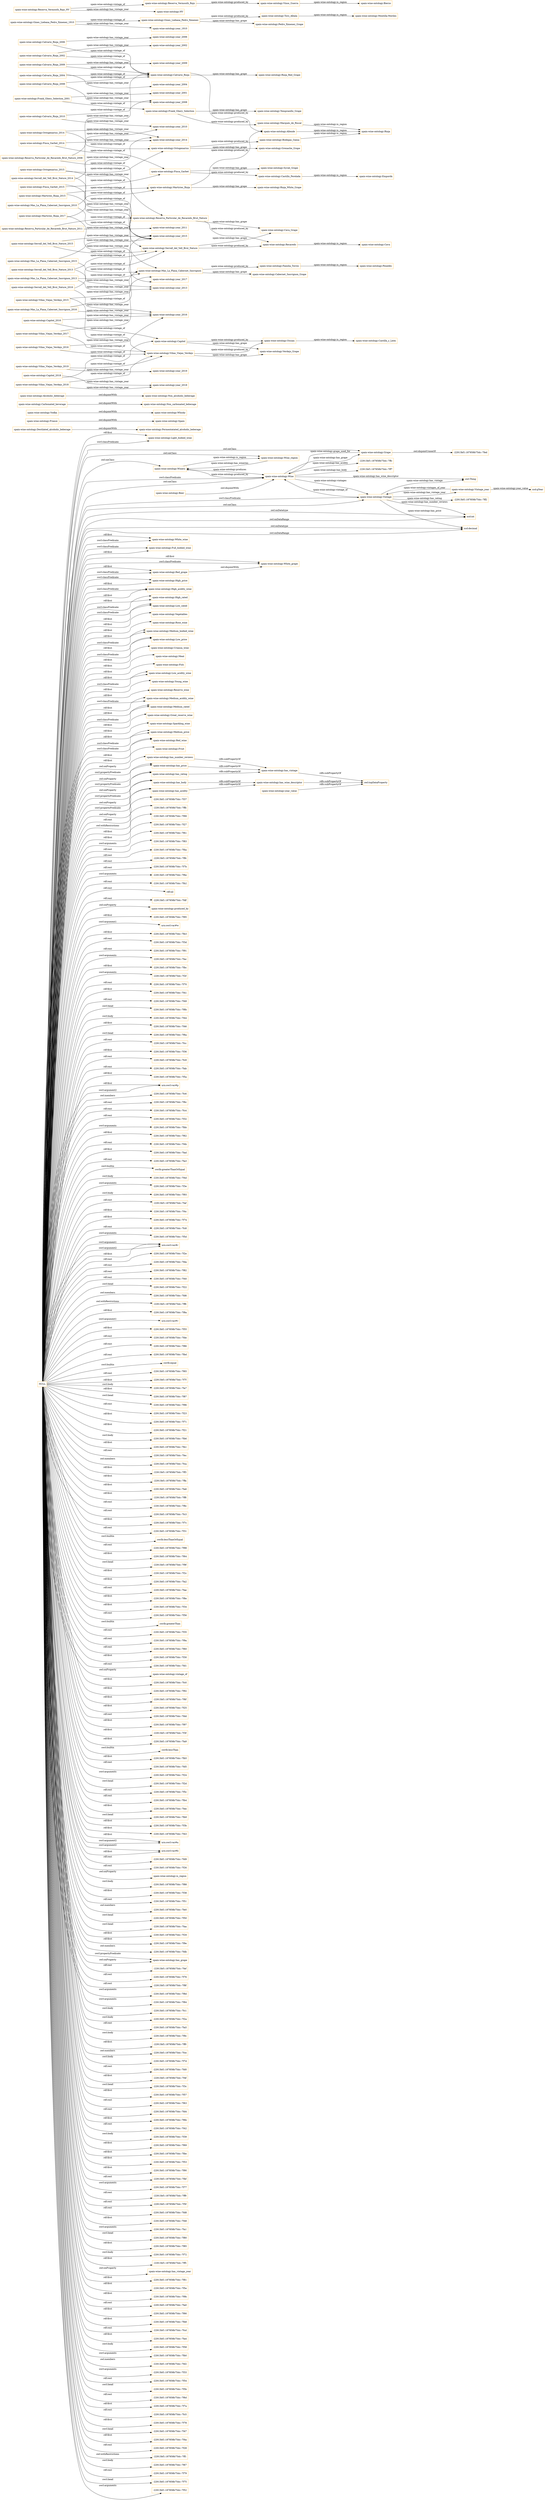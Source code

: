 digraph ar2dtool_diagram { 
rankdir=LR;
size="1501"
node [shape = rectangle, color="orange"]; "spain-wine-ontology:Light_bodied_wine" "spain-wine-ontology:Winery" "spain-wine-ontology:White_wine" "spain-wine-ontology:Full_bodied_wine" "spain-wine-ontology:White_grape" "spain-wine-ontology:Destilated_alcoholic_beberage" "spain-wine-ontology:High_price" "spain-wine-ontology:Spain" "spain-wine-ontology:Vodka" "spain-wine-ontology:High_acidity_wine" "spain-wine-ontology:High_rated" "spain-wine-ontology:Low_rated" "spain-wine-ontology:Vegetables" "spain-wine-ontology:Rose_wine" "spain-wine-ontology:Medium_bodied_wine" "spain-wine-ontology:Low_price" "spain-wine-ontology:Crianza_wine" "spain-wine-ontology:Meat" "spain-wine-ontology:Fish" "spain-wine-ontology:Whisky" "spain-wine-ontology:Wine_region" "spain-wine-ontology:Non_carbonated_beberage" "spain-wine-ontology:France" "spain-wine-ontology:Wine" "spain-wine-ontology:Grape" "spain-wine-ontology:Low_acidity_wine" "spain-wine-ontology:Young_wine" "spain-wine-ontology:Red_grape" "spain-wine-ontology:Vintage_year" "spain-wine-ontology:Beer" "spain-wine-ontology:Reserve_wine" "spain-wine-ontology:Medium_acidity_wine" "spain-wine-ontology:Non_alcoholic_beberage" "spain-wine-ontology:Medium_rated" "spain-wine-ontology:Great_reserve_wine" "spain-wine-ontology:Sparkling_wine" "spain-wine-ontology:Carbonated_beverage" "spain-wine-ontology:Medium_price" "spain-wine-ontology:Red_wine" "spain-wine-ontology:Fruit" "spain-wine-ontology:Fermentatated_alcoholic_beberage" "spain-wine-ontology:Vintage" "spain-wine-ontology:Alcoholic_beberage" ; /*classes style*/
	"spain-wine-ontology:Calvario_Rioja_2010" -> "spain-wine-ontology:Calvario_Rioja" [ label = "spain-wine-ontology:vintage_of" ];
	"spain-wine-ontology:Calvario_Rioja_2010" -> "spain-wine-ontology:year_2010" [ label = "spain-wine-ontology:has_vintage_year" ];
	"spain-wine-ontology:year_value" -> "owl:topDataProperty" [ label = "rdfs:subPropertyOf" ];
	"spain-wine-ontology:Mas_La_Plana_Cabernet_Sauvignon" -> "spain-wine-ontology:Familia_Torres" [ label = "spain-wine-ontology:produced_by" ];
	"spain-wine-ontology:Mas_La_Plana_Cabernet_Sauvignon" -> "spain-wine-ontology:Cabernet_Sauvignon_Grape" [ label = "spain-wine-ontology:has_grape" ];
	"spain-wine-ontology:Calvario_Rioja_2008" -> "spain-wine-ontology:Calvario_Rioja" [ label = "spain-wine-ontology:vintage_of" ];
	"spain-wine-ontology:Calvario_Rioja_2008" -> "spain-wine-ontology:year_2008" [ label = "spain-wine-ontology:has_vintage_year" ];
	"spain-wine-ontology:Viñas_Viejas_Verdejo_2017" -> "spain-wine-ontology:Viñas_Viejas_Verdejo" [ label = "spain-wine-ontology:vintage_of" ];
	"spain-wine-ontology:Viñas_Viejas_Verdejo_2017" -> "spain-wine-ontology:year_2017" [ label = "spain-wine-ontology:has_vintage_year" ];
	"spain-wine-ontology:Red_grape" -> "spain-wine-ontology:White_grape" [ label = "owl:disjointWith" ];
	"spain-wine-ontology:has_rating" -> "spain-wine-ontology:has_vintage" [ label = "rdfs:subPropertyOf" ];
	"spain-wine-ontology:Gines_Liebana_Pedro_Ximenez" -> "spain-wine-ontology:Toro_Albala" [ label = "spain-wine-ontology:produced_by" ];
	"spain-wine-ontology:Gines_Liebana_Pedro_Ximenez" -> "spain-wine-ontology:Pedro_Ximenez_Grape" [ label = "spain-wine-ontology:has_grape" ];
	"spain-wine-ontology:Calvario_Rioja_2002" -> "spain-wine-ontology:Calvario_Rioja" [ label = "spain-wine-ontology:vintage_of" ];
	"spain-wine-ontology:Calvario_Rioja_2002" -> "spain-wine-ontology:year_2002" [ label = "spain-wine-ontology:has_vintage_year" ];
	"spain-wine-ontology:Ossian" -> "spain-wine-ontology:Castilla_y_León" [ label = "spain-wine-ontology:is_region" ];
	"spain-wine-ontology:Carbonated_beverage" -> "spain-wine-ontology:Non_carbonated_beberage" [ label = "owl:disjointWith" ];
	"spain-wine-ontology:has_number_reviews" -> "spain-wine-ontology:has_vintage" [ label = "rdfs:subPropertyOf" ];
	"spain-wine-ontology:Reserva_Particular_de_Recaredo_Brut_Nature_2011" -> "spain-wine-ontology:Reserva_Particular_de_Recaredo_Brut_Nature" [ label = "spain-wine-ontology:vintage_of" ];
	"spain-wine-ontology:Reserva_Particular_de_Recaredo_Brut_Nature_2011" -> "spain-wine-ontology:year_2011" [ label = "spain-wine-ontology:has_vintage_year" ];
	"spain-wine-ontology:Martiries_Rioja" -> "spain-wine-ontology:Allende" [ label = "spain-wine-ontology:produced_by" ];
	"spain-wine-ontology:Martiries_Rioja" -> "spain-wine-ontology:Rioja_White_Grape" [ label = "spain-wine-ontology:has_grape" ];
	"spain-wine-ontology:Viñas_Viejas_Verdejo_2016" -> "spain-wine-ontology:Viñas_Viejas_Verdejo" [ label = "spain-wine-ontology:vintage_of" ];
	"spain-wine-ontology:Viñas_Viejas_Verdejo_2016" -> "spain-wine-ontology:year_2016" [ label = "spain-wine-ontology:has_vintage_year" ];
	"spain-wine-ontology:Mas_La_Plana_Cabernet_Sauvignon_2016" -> "spain-wine-ontology:Mas_La_Plana_Cabernet_Sauvignon" [ label = "spain-wine-ontology:vintage_of" ];
	"spain-wine-ontology:Mas_La_Plana_Cabernet_Sauvignon_2016" -> "spain-wine-ontology:year_2016" [ label = "spain-wine-ontology:has_vintage_year" ];
	"spain-wine-ontology:Serrall_del_Vell_Brut_Nature_2016" -> "spain-wine-ontology:Serrall_del_Vell_Brut_Nature" [ label = "spain-wine-ontology:vintage_of" ];
	"spain-wine-ontology:Serrall_del_Vell_Brut_Nature_2016" -> "spain-wine-ontology:year_2016" [ label = "spain-wine-ontology:has_vintage_year" ];
	"spain-wine-ontology:Recaredo" -> "spain-wine-ontology:Cava" [ label = "spain-wine-ontology:is_region" ];
	"spain-wine-ontology:Gines_Liebana_Pedro_Ximenez_1910" -> "spain-wine-ontology:Gines_Liebana_Pedro_Ximenez" [ label = "spain-wine-ontology:vintage_of" ];
	"spain-wine-ontology:Gines_Liebana_Pedro_Ximenez_1910" -> "spain-wine-ontology:year_1910" [ label = "spain-wine-ontology:has_vintage_year" ];
	"spain-wine-ontology:Bodegas_Gama" -> "spain-wine-ontology:Rioja" [ label = "spain-wine-ontology:is_region" ];
	"spain-wine-ontology:Frank_Ghery_Selection_2001" -> "spain-wine-ontology:Frank_Ghery_Selection" [ label = "spain-wine-ontology:vintage_of" ];
	"spain-wine-ontology:Frank_Ghery_Selection_2001" -> "spain-wine-ontology:year_2001" [ label = "spain-wine-ontology:has_vintage_year" ];
	"spain-wine-ontology:Martiries_Rioja_2017" -> "spain-wine-ontology:Martiries_Rioja" [ label = "spain-wine-ontology:vintage_of" ];
	"spain-wine-ontology:Martiries_Rioja_2017" -> "spain-wine-ontology:year_2017" [ label = "spain-wine-ontology:has_vintage_year" ];
	"spain-wine-ontology:Mas_La_Plana_Cabernet_Sauvignon_2010" -> "spain-wine-ontology:Mas_La_Plana_Cabernet_Sauvignon" [ label = "spain-wine-ontology:vintage_of" ];
	"spain-wine-ontology:Mas_La_Plana_Cabernet_Sauvignon_2010" -> "spain-wine-ontology:year_2010" [ label = "spain-wine-ontology:has_vintage_year" ];
	"spain-wine-ontology:has_wine_descriptor" -> "owl:topDataProperty" [ label = "rdfs:subPropertyOf" ];
	"spain-wine-ontology:has_price" -> "spain-wine-ontology:has_vintage" [ label = "rdfs:subPropertyOf" ];
	"spain-wine-ontology:Reserva_Particular_de_Recaredo_Brut_Nature_2008" -> "spain-wine-ontology:Reserva_Particular_de_Recaredo_Brut_Nature" [ label = "spain-wine-ontology:vintage_of" ];
	"spain-wine-ontology:Reserva_Particular_de_Recaredo_Brut_Nature_2008" -> "spain-wine-ontology:year_2008" [ label = "spain-wine-ontology:has_vintage_year" ];
	"spain-wine-ontology:Allende" -> "spain-wine-ontology:Rioja" [ label = "spain-wine-ontology:is_region" ];
	"spain-wine-ontology:Finca_Garbet_2015" -> "spain-wine-ontology:Finca_Garbet" [ label = "spain-wine-ontology:vintage_of" ];
	"spain-wine-ontology:Finca_Garbet_2015" -> "spain-wine-ontology:year_2015" [ label = "spain-wine-ontology:has_vintage_year" ];
	"spain-wine-ontology:Calvario_Rioja_2006" -> "spain-wine-ontology:Calvario_Rioja" [ label = "spain-wine-ontology:vintage_of" ];
	"spain-wine-ontology:Calvario_Rioja_2006" -> "spain-wine-ontology:year_2006" [ label = "spain-wine-ontology:has_vintage_year" ];
	"spain-wine-ontology:Alcoholic_beberage" -> "spain-wine-ontology:Non_alcoholic_beberage" [ label = "owl:disjointWith" ];
	"spain-wine-ontology:Viñas_Viejas_Verdejo_2015" -> "spain-wine-ontology:Viñas_Viejas_Verdejo" [ label = "spain-wine-ontology:vintage_of" ];
	"spain-wine-ontology:Viñas_Viejas_Verdejo_2015" -> "spain-wine-ontology:year_2015" [ label = "spain-wine-ontology:has_vintage_year" ];
	"spain-wine-ontology:Serrall_del_Vell_Brut_Nature" -> "spain-wine-ontology:Recaredo" [ label = "spain-wine-ontology:produced_by" ];
	"spain-wine-ontology:Serrall_del_Vell_Brut_Nature" -> "spain-wine-ontology:Cava_Grape" [ label = "spain-wine-ontology:has_grape" ];
	"spain-wine-ontology:has_acidity" -> "spain-wine-ontology:has_wine_descriptor" [ label = "rdfs:subPropertyOf" ];
	"spain-wine-ontology:Castillo_Perelada" -> "spain-wine-ontology:Empordà" [ label = "spain-wine-ontology:is_region" ];
	"spain-wine-ontology:Mas_La_Plana_Cabernet_Sauvignon_2015" -> "spain-wine-ontology:Mas_La_Plana_Cabernet_Sauvignon" [ label = "spain-wine-ontology:vintage_of" ];
	"spain-wine-ontology:Mas_La_Plana_Cabernet_Sauvignon_2015" -> "spain-wine-ontology:year_2015" [ label = "spain-wine-ontology:has_vintage_year" ];
	"spain-wine-ontology:Capitel_2018" -> "spain-wine-ontology:Capitel" [ label = "spain-wine-ontology:vintage_of" ];
	"spain-wine-ontology:Capitel_2018" -> "spain-wine-ontology:year_2018" [ label = "spain-wine-ontology:has_vintage_year" ];
	"spain-wine-ontology:Marqués_de_Riscal" -> "spain-wine-ontology:Rioja" [ label = "spain-wine-ontology:is_region" ];
	"spain-wine-ontology:Serrall_del_Vell_Brut_Nature_2015" -> "spain-wine-ontology:Serrall_del_Vell_Brut_Nature" [ label = "spain-wine-ontology:vintage_of" ];
	"spain-wine-ontology:Serrall_del_Vell_Brut_Nature_2015" -> "spain-wine-ontology:year_2015" [ label = "spain-wine-ontology:has_vintage_year" ];
	"spain-wine-ontology:Grape" -> "-22913bf1:187858b75dc:-7fed" [ label = "owl:disjointUnionOf" ];
	"spain-wine-ontology:Octogenarius" -> "spain-wine-ontology:Bodegas_Gama" [ label = "spain-wine-ontology:produced_by" ];
	"spain-wine-ontology:Octogenarius" -> "spain-wine-ontology:Grenache_Grape" [ label = "spain-wine-ontology:has_grape" ];
	"spain-wine-ontology:Calvario_Rioja" -> "spain-wine-ontology:Allende" [ label = "spain-wine-ontology:produced_by" ];
	"spain-wine-ontology:Calvario_Rioja" -> "spain-wine-ontology:Rioja_Red_Grape" [ label = "spain-wine-ontology:has_grape" ];
	"NULL" -> "-22913bf1:187858b75dc:-7f37" [ label = "rdf:rest" ];
	"NULL" -> "-22913bf1:187858b75dc:-7ffb" [ label = "owl:withRestrictions" ];
	"NULL" -> "spain-wine-ontology:has_acidity" [ label = "swrl:propertyPredicate" ];
	"NULL" -> "-22913bf1:187858b75dc:-7f99" [ label = "rdf:first" ];
	"NULL" -> "-22913bf1:187858b75dc:-7f27" [ label = "rdf:first" ];
	"NULL" -> "-22913bf1:187858b75dc:-7f61" [ label = "swrl:arguments" ];
	"NULL" -> "spain-wine-ontology:Full_bodied_wine" [ label = "swrl:classPredicate" ];
	"NULL" -> "-22913bf1:187858b75dc:-7f83" [ label = "rdf:rest" ];
	"NULL" -> "-22913bf1:187858b75dc:-7fba" [ label = "rdf:rest" ];
	"NULL" -> "-22913bf1:187858b75dc:-7ff4" [ label = "rdf:rest" ];
	"NULL" -> "-22913bf1:187858b75dc:-7f7b" [ label = "rdf:rest" ];
	"NULL" -> "spain-wine-ontology:High_acidity_wine" [ label = "swrl:classPredicate" ];
	"NULL" -> "-22913bf1:187858b75dc:-7f6e" [ label = "swrl:arguments" ];
	"NULL" -> "-22913bf1:187858b75dc:-7fb2" [ label = "rdf:rest" ];
	"NULL" -> "spain-wine-ontology:Winery" [ label = "owl:onClass" ];
	"NULL" -> "rdf:nil" [ label = "rdf:rest" ];
	"NULL" -> "-22913bf1:187858b75dc:-7fdf" [ label = "rdf:rest" ];
	"NULL" -> "spain-wine-ontology:produced_by" [ label = "owl:onProperty" ];
	"NULL" -> "spain-wine-ontology:Great_reserve_wine" [ label = "rdf:first" ];
	"NULL" -> "-22913bf1:187858b75dc:-7f95" [ label = "rdf:first" ];
	"NULL" -> "urn:swrl:var#w" [ label = "swrl:argument1" ];
	"NULL" -> "-22913bf1:187858b75dc:-7fb3" [ label = "rdf:first" ];
	"NULL" -> "-22913bf1:187858b75dc:-7f3d" [ label = "rdf:rest" ];
	"NULL" -> "spain-wine-ontology:Meat" [ label = "rdf:first" ];
	"NULL" -> "-22913bf1:187858b75dc:-7f91" [ label = "rdf:rest" ];
	"NULL" -> "-22913bf1:187858b75dc:-7fac" [ label = "swrl:arguments" ];
	"NULL" -> "-22913bf1:187858b75dc:-7fbc" [ label = "rdf:first" ];
	"NULL" -> "spain-wine-ontology:High_price" [ label = "swrl:classPredicate" ];
	"NULL" -> "-22913bf1:187858b75dc:-7f2f" [ label = "swrl:arguments" ];
	"NULL" -> "-22913bf1:187858b75dc:-7f70" [ label = "rdf:rest" ];
	"NULL" -> "spain-wine-ontology:Red_wine" [ label = "swrl:classPredicate" ];
	"NULL" -> "spain-wine-ontology:Vintage" [ label = "owl:onClass" ];
	"NULL" -> "-22913bf1:187858b75dc:-7f41" [ label = "rdf:first" ];
	"NULL" -> "-22913bf1:187858b75dc:-7f49" [ label = "rdf:rest" ];
	"NULL" -> "-22913bf1:187858b75dc:-7f8b" [ label = "swrl:head" ];
	"NULL" -> "spain-wine-ontology:Sparkling_wine" [ label = "rdf:first" ];
	"NULL" -> "-22913bf1:187858b75dc:-7f44" [ label = "swrl:body" ];
	"NULL" -> "-22913bf1:187858b75dc:-7f46" [ label = "rdf:first" ];
	"NULL" -> "-22913bf1:187858b75dc:-7f6a" [ label = "swrl:head" ];
	"NULL" -> "-22913bf1:187858b75dc:-7fcc" [ label = "rdf:rest" ];
	"NULL" -> "spain-wine-ontology:Low_rated" [ label = "swrl:classPredicate" ];
	"NULL" -> "-22913bf1:187858b75dc:-7f36" [ label = "rdf:first" ];
	"NULL" -> "-22913bf1:187858b75dc:-7fc9" [ label = "rdf:rest" ];
	"NULL" -> "-22913bf1:187858b75dc:-7fab" [ label = "rdf:rest" ];
	"NULL" -> "-22913bf1:187858b75dc:-7f5a" [ label = "rdf:first" ];
	"NULL" -> "urn:swrl:var#p" [ label = "rdf:first" ];
	"NULL" -> "-22913bf1:187858b75dc:-7fc6" [ label = "owl:members" ];
	"NULL" -> "spain-wine-ontology:has_price" [ label = "swrl:propertyPredicate" ];
	"NULL" -> "-22913bf1:187858b75dc:-7f6c" [ label = "rdf:rest" ];
	"NULL" -> "-22913bf1:187858b75dc:-7fc4" [ label = "rdf:rest" ];
	"NULL" -> "-22913bf1:187858b75dc:-7f32" [ label = "rdf:rest" ];
	"NULL" -> "-22913bf1:187858b75dc:-7fbb" [ label = "swrl:arguments" ];
	"NULL" -> "-22913bf1:187858b75dc:-7f62" [ label = "rdf:first" ];
	"NULL" -> "-22913bf1:187858b75dc:-7f4b" [ label = "rdf:rest" ];
	"NULL" -> "-22913bf1:187858b75dc:-7fad" [ label = "rdf:first" ];
	"NULL" -> "-22913bf1:187858b75dc:-7fa3" [ label = "rdf:rest" ];
	"NULL" -> "swrlb:greaterThanOrEqual" [ label = "swrl:builtin" ];
	"NULL" -> "-22913bf1:187858b75dc:-7f4d" [ label = "swrl:body" ];
	"NULL" -> "-22913bf1:187858b75dc:-7f3e" [ label = "swrl:arguments" ];
	"NULL" -> "-22913bf1:187858b75dc:-7f93" [ label = "swrl:body" ];
	"NULL" -> "spain-wine-ontology:Medium_bodied_wine" [ label = "rdf:first" ];
	"NULL" -> "-22913bf1:187858b75dc:-7faf" [ label = "rdf:rest" ];
	"NULL" -> "-22913bf1:187858b75dc:-7f4c" [ label = "rdf:first" ];
	"NULL" -> "spain-wine-ontology:Wine" [ label = "swrl:classPredicate" ];
	"NULL" -> "-22913bf1:187858b75dc:-7f74" [ label = "rdf:first" ];
	"NULL" -> "-22913bf1:187858b75dc:-7fc8" [ label = "rdf:rest" ];
	"NULL" -> "-22913bf1:187858b75dc:-7f5d" [ label = "swrl:arguments" ];
	"NULL" -> "spain-wine-ontology:has_body" [ label = "swrl:propertyPredicate" ];
	"NULL" -> "urn:swrl:var#r" [ label = "swrl:argument1" ];
	"NULL" -> "xsd:int" [ label = "owl:onDatatype" ];
	"NULL" -> "-22913bf1:187858b75dc:-7f2e" [ label = "rdf:rest" ];
	"NULL" -> "-22913bf1:187858b75dc:-7fda" [ label = "rdf:rest" ];
	"NULL" -> "-22913bf1:187858b75dc:-7f82" [ label = "rdf:rest" ];
	"NULL" -> "spain-wine-ontology:Full_bodied_wine" [ label = "rdf:first" ];
	"NULL" -> "spain-wine-ontology:has_rating" [ label = "owl:onProperty" ];
	"NULL" -> "-22913bf1:187858b75dc:-7f40" [ label = "rdf:rest" ];
	"NULL" -> "-22913bf1:187858b75dc:-7f22" [ label = "swrl:head" ];
	"NULL" -> "-22913bf1:187858b75dc:-7fd6" [ label = "owl:members" ];
	"NULL" -> "urn:swrl:var#p" [ label = "swrl:argument2" ];
	"NULL" -> "-22913bf1:187858b75dc:-7ff6" [ label = "owl:withRestrictions" ];
	"NULL" -> "spain-wine-ontology:has_body" [ label = "owl:onProperty" ];
	"NULL" -> "-22913bf1:187858b75dc:-7f8a" [ label = "rdf:first" ];
	"NULL" -> "urn:swrl:var#v" [ label = "swrl:argument1" ];
	"NULL" -> "-22913bf1:187858b75dc:-7f55" [ label = "rdf:first" ];
	"NULL" -> "-22913bf1:187858b75dc:-7fde" [ label = "rdf:rest" ];
	"NULL" -> "-22913bf1:187858b75dc:-7f86" [ label = "rdf:rest" ];
	"NULL" -> "-22913bf1:187858b75dc:-7fbd" [ label = "rdf:rest" ];
	"NULL" -> "swrlb:equal" [ label = "swrl:builtin" ];
	"NULL" -> "-22913bf1:187858b75dc:-7f65" [ label = "rdf:rest" ];
	"NULL" -> "-22913bf1:187858b75dc:-7f7f" [ label = "rdf:first" ];
	"NULL" -> "-22913bf1:187858b75dc:-7fa7" [ label = "swrl:body" ];
	"NULL" -> "-22913bf1:187858b75dc:-7f87" [ label = "rdf:first" ];
	"NULL" -> "-22913bf1:187858b75dc:-7f96" [ label = "swrl:head" ];
	"NULL" -> "-22913bf1:187858b75dc:-7f23" [ label = "rdf:rest" ];
	"NULL" -> "-22913bf1:187858b75dc:-7f71" [ label = "rdf:first" ];
	"NULL" -> "spain-wine-ontology:Light_bodied_wine" [ label = "rdf:first" ];
	"NULL" -> "-22913bf1:187858b75dc:-7f21" [ label = "rdf:first" ];
	"NULL" -> "-22913bf1:187858b75dc:-7fb6" [ label = "swrl:body" ];
	"NULL" -> "-22913bf1:187858b75dc:-7fb1" [ label = "rdf:first" ];
	"NULL" -> "spain-wine-ontology:Wine" [ label = "owl:onClass" ];
	"NULL" -> "spain-wine-ontology:White_wine" [ label = "rdf:first" ];
	"NULL" -> "spain-wine-ontology:Light_bodied_wine" [ label = "swrl:classPredicate" ];
	"NULL" -> "-22913bf1:187858b75dc:-7fec" [ label = "rdf:rest" ];
	"NULL" -> "-22913bf1:187858b75dc:-7fca" [ label = "owl:members" ];
	"NULL" -> "-22913bf1:187858b75dc:-7ff3" [ label = "rdf:first" ];
	"NULL" -> "spain-wine-ontology:Medium_rated" [ label = "rdf:first" ];
	"NULL" -> "-22913bf1:187858b75dc:-7ffa" [ label = "rdf:first" ];
	"NULL" -> "-22913bf1:187858b75dc:-7fa6" [ label = "rdf:first" ];
	"NULL" -> "-22913bf1:187858b75dc:-7ff8" [ label = "rdf:first" ];
	"NULL" -> "-22913bf1:187858b75dc:-7f8c" [ label = "rdf:rest" ];
	"NULL" -> "spain-wine-ontology:High_rated" [ label = "rdf:first" ];
	"NULL" -> "-22913bf1:187858b75dc:-7fc3" [ label = "rdf:rest" ];
	"NULL" -> "-22913bf1:187858b75dc:-7f7c" [ label = "rdf:first" ];
	"NULL" -> "-22913bf1:187858b75dc:-7f31" [ label = "rdf:rest" ];
	"NULL" -> "swrlb:lessThanOrEqual" [ label = "swrl:builtin" ];
	"NULL" -> "-22913bf1:187858b75dc:-7f98" [ label = "rdf:rest" ];
	"NULL" -> "-22913bf1:187858b75dc:-7f64" [ label = "rdf:first" ];
	"NULL" -> "-22913bf1:187858b75dc:-7f9f" [ label = "swrl:head" ];
	"NULL" -> "urn:swrl:var#r" [ label = "swrl:argument2" ];
	"NULL" -> "-22913bf1:187858b75dc:-7f2c" [ label = "rdf:first" ];
	"NULL" -> "-22913bf1:187858b75dc:-7fa2" [ label = "rdf:first" ];
	"NULL" -> "-22913bf1:187858b75dc:-7fae" [ label = "rdf:rest" ];
	"NULL" -> "-22913bf1:187858b75dc:-7f8e" [ label = "rdf:first" ];
	"NULL" -> "spain-wine-ontology:White_grape" [ label = "rdf:first" ];
	"NULL" -> "-22913bf1:187858b75dc:-7f34" [ label = "rdf:first" ];
	"NULL" -> "-22913bf1:187858b75dc:-7f56" [ label = "rdf:rest" ];
	"NULL" -> "swrlb:greaterThan" [ label = "swrl:builtin" ];
	"NULL" -> "-22913bf1:187858b75dc:-7f35" [ label = "rdf:rest" ];
	"NULL" -> "spain-wine-ontology:Red_wine" [ label = "rdf:first" ];
	"NULL" -> "spain-wine-ontology:Medium_bodied_wine" [ label = "swrl:classPredicate" ];
	"NULL" -> "-22913bf1:187858b75dc:-7f9a" [ label = "rdf:rest" ];
	"NULL" -> "spain-wine-ontology:High_price" [ label = "rdf:first" ];
	"NULL" -> "spain-wine-ontology:Medium_price" [ label = "rdf:first" ];
	"NULL" -> "-22913bf1:187858b75dc:-7f60" [ label = "rdf:rest" ];
	"NULL" -> "-22913bf1:187858b75dc:-7f30" [ label = "rdf:first" ];
	"NULL" -> "spain-wine-ontology:Low_price" [ label = "rdf:first" ];
	"NULL" -> "-22913bf1:187858b75dc:-7fd1" [ label = "rdf:rest" ];
	"NULL" -> "spain-wine-ontology:vintage_of" [ label = "owl:onProperty" ];
	"NULL" -> "spain-wine-ontology:Crianza_wine" [ label = "rdf:first" ];
	"NULL" -> "-22913bf1:187858b75dc:-7fc0" [ label = "rdf:first" ];
	"NULL" -> "-22913bf1:187858b75dc:-7f92" [ label = "rdf:first" ];
	"NULL" -> "-22913bf1:187858b75dc:-7f6f" [ label = "rdf:first" ];
	"NULL" -> "-22913bf1:187858b75dc:-7f25" [ label = "rdf:first" ];
	"NULL" -> "-22913bf1:187858b75dc:-7fdd" [ label = "rdf:rest" ];
	"NULL" -> "-22913bf1:187858b75dc:-7f97" [ label = "rdf:first" ];
	"NULL" -> "-22913bf1:187858b75dc:-7f3f" [ label = "rdf:first" ];
	"NULL" -> "-22913bf1:187858b75dc:-7fa9" [ label = "rdf:first" ];
	"NULL" -> "swrlb:lessThan" [ label = "swrl:builtin" ];
	"NULL" -> "-22913bf1:187858b75dc:-7fb5" [ label = "rdf:first" ];
	"NULL" -> "spain-wine-ontology:Low_acidity_wine" [ label = "rdf:first" ];
	"NULL" -> "-22913bf1:187858b75dc:-7fd5" [ label = "rdf:rest" ];
	"NULL" -> "-22913bf1:187858b75dc:-7f24" [ label = "swrl:arguments" ];
	"NULL" -> "-22913bf1:187858b75dc:-7f2d" [ label = "swrl:head" ];
	"NULL" -> "-22913bf1:187858b75dc:-7f5c" [ label = "rdf:rest" ];
	"NULL" -> "spain-wine-ontology:Fruit" [ label = "rdf:first" ];
	"NULL" -> "spain-wine-ontology:High_rated" [ label = "swrl:classPredicate" ];
	"NULL" -> "-22913bf1:187858b75dc:-7fb4" [ label = "rdf:rest" ];
	"NULL" -> "-22913bf1:187858b75dc:-7fee" [ label = "rdf:first" ];
	"NULL" -> "-22913bf1:187858b75dc:-7fb9" [ label = "swrl:head" ];
	"NULL" -> "spain-wine-ontology:has_price" [ label = "owl:onProperty" ];
	"NULL" -> "spain-wine-ontology:Medium_rated" [ label = "swrl:classPredicate" ];
	"NULL" -> "-22913bf1:187858b75dc:-7f3b" [ label = "rdf:first" ];
	"NULL" -> "spain-wine-ontology:Fish" [ label = "rdf:first" ];
	"NULL" -> "-22913bf1:187858b75dc:-7f43" [ label = "rdf:first" ];
	"NULL" -> "urn:swrl:var#a" [ label = "rdf:first" ];
	"NULL" -> "urn:swrl:var#b" [ label = "swrl:argument2" ];
	"NULL" -> "spain-wine-ontology:has_rating" [ label = "swrl:propertyPredicate" ];
	"NULL" -> "-22913bf1:187858b75dc:-7fd9" [ label = "rdf:rest" ];
	"NULL" -> "-22913bf1:187858b75dc:-7f26" [ label = "rdf:rest" ];
	"NULL" -> "spain-wine-ontology:Grape" [ label = "owl:onClass" ];
	"NULL" -> "xsd:int" [ label = "owl:onDataRange" ];
	"NULL" -> "spain-wine-ontology:is_region" [ label = "owl:onProperty" ];
	"NULL" -> "spain-wine-ontology:Low_acidity_wine" [ label = "swrl:classPredicate" ];
	"NULL" -> "-22913bf1:187858b75dc:-7f88" [ label = "swrl:body" ];
	"NULL" -> "-22913bf1:187858b75dc:-7f38" [ label = "rdf:first" ];
	"NULL" -> "spain-wine-ontology:Red_grape" [ label = "rdf:first" ];
	"NULL" -> "-22913bf1:187858b75dc:-7f51" [ label = "rdf:rest" ];
	"NULL" -> "urn:swrl:var#r" [ label = "rdf:first" ];
	"NULL" -> "-22913bf1:187858b75dc:-7fe0" [ label = "owl:members" ];
	"NULL" -> "-22913bf1:187858b75dc:-7f50" [ label = "swrl:head" ];
	"NULL" -> "xsd:decimal" [ label = "owl:onDataRange" ];
	"NULL" -> "-22913bf1:187858b75dc:-7faa" [ label = "swrl:head" ];
	"NULL" -> "-22913bf1:187858b75dc:-7f29" [ label = "rdf:first" ];
	"NULL" -> "-22913bf1:187858b75dc:-7f9e" [ label = "rdf:first" ];
	"NULL" -> "urn:swrl:var#b" [ label = "rdf:first" ];
	"NULL" -> "-22913bf1:187858b75dc:-7fdb" [ label = "owl:members" ];
	"NULL" -> "urn:swrl:var#a" [ label = "swrl:argument2" ];
	"NULL" -> "spain-wine-ontology:has_grape" [ label = "swrl:propertyPredicate" ];
	"NULL" -> "-22913bf1:187858b75dc:-7fef" [ label = "rdf:rest" ];
	"NULL" -> "spain-wine-ontology:High_acidity_wine" [ label = "rdf:first" ];
	"NULL" -> "-22913bf1:187858b75dc:-7f76" [ label = "rdf:rest" ];
	"NULL" -> "-22913bf1:187858b75dc:-7f8f" [ label = "rdf:rest" ];
	"NULL" -> "-22913bf1:187858b75dc:-7f8d" [ label = "swrl:arguments" ];
	"NULL" -> "spain-wine-ontology:Young_wine" [ label = "rdf:first" ];
	"NULL" -> "-22913bf1:187858b75dc:-7f84" [ label = "swrl:arguments" ];
	"NULL" -> "-22913bf1:187858b75dc:-7fc1" [ label = "swrl:body" ];
	"NULL" -> "-22913bf1:187858b75dc:-7f2a" [ label = "swrl:body" ];
	"NULL" -> "spain-wine-ontology:Low_price" [ label = "swrl:classPredicate" ];
	"NULL" -> "-22913bf1:187858b75dc:-7fa5" [ label = "rdf:rest" ];
	"NULL" -> "-22913bf1:187858b75dc:-7f9c" [ label = "swrl:body" ];
	"NULL" -> "-22913bf1:187858b75dc:-7ff0" [ label = "rdf:first" ];
	"NULL" -> "-22913bf1:187858b75dc:-7fce" [ label = "owl:members" ];
	"NULL" -> "-22913bf1:187858b75dc:-7f7d" [ label = "swrl:body" ];
	"NULL" -> "-22913bf1:187858b75dc:-7fd0" [ label = "rdf:rest" ];
	"NULL" -> "-22913bf1:187858b75dc:-7f4f" [ label = "rdf:first" ];
	"NULL" -> "spain-wine-ontology:Vintage" [ label = "swrl:classPredicate" ];
	"NULL" -> "-22913bf1:187858b75dc:-7f3c" [ label = "swrl:head" ];
	"NULL" -> "-22913bf1:187858b75dc:-7f57" [ label = "rdf:first" ];
	"NULL" -> "spain-wine-ontology:has_grape" [ label = "owl:onProperty" ];
	"NULL" -> "spain-wine-ontology:Vegetables" [ label = "rdf:first" ];
	"NULL" -> "-22913bf1:187858b75dc:-7f63" [ label = "rdf:rest" ];
	"NULL" -> "spain-wine-ontology:Reserve_wine" [ label = "rdf:first" ];
	"NULL" -> "-22913bf1:187858b75dc:-7fd4" [ label = "rdf:rest" ];
	"NULL" -> "-22913bf1:187858b75dc:-7f6b" [ label = "rdf:first" ];
	"NULL" -> "-22913bf1:187858b75dc:-7f42" [ label = "rdf:rest" ];
	"NULL" -> "spain-wine-ontology:Red_grape" [ label = "swrl:classPredicate" ];
	"NULL" -> "-22913bf1:187858b75dc:-7f39" [ label = "swrl:body" ];
	"NULL" -> "-22913bf1:187858b75dc:-7f69" [ label = "rdf:first" ];
	"NULL" -> "-22913bf1:187858b75dc:-7fbe" [ label = "rdf:first" ];
	"NULL" -> "spain-wine-ontology:Wine_region" [ label = "owl:onClass" ];
	"NULL" -> "-22913bf1:187858b75dc:-7f53" [ label = "rdf:first" ];
	"NULL" -> "-22913bf1:187858b75dc:-7f90" [ label = "rdf:first" ];
	"NULL" -> "-22913bf1:187858b75dc:-7fbf" [ label = "rdf:rest" ];
	"NULL" -> "-22913bf1:187858b75dc:-7f77" [ label = "swrl:arguments" ];
	"NULL" -> "-22913bf1:187858b75dc:-7ff9" [ label = "rdf:rest" ];
	"NULL" -> "spain-wine-ontology:has_number_reviews" [ label = "owl:onProperty" ];
	"NULL" -> "spain-wine-ontology:Medium_price" [ label = "swrl:classPredicate" ];
	"NULL" -> "-22913bf1:187858b75dc:-7f5f" [ label = "rdf:rest" ];
	"NULL" -> "-22913bf1:187858b75dc:-7fd8" [ label = "rdf:rest" ];
	"NULL" -> "-22913bf1:187858b75dc:-7f48" [ label = "rdf:first" ];
	"NULL" -> "-22913bf1:187858b75dc:-7fa1" [ label = "swrl:arguments" ];
	"NULL" -> "-22913bf1:187858b75dc:-7f80" [ label = "swrl:head" ];
	"NULL" -> "-22913bf1:187858b75dc:-7f85" [ label = "rdf:first" ];
	"NULL" -> "spain-wine-ontology:Rose_wine" [ label = "rdf:first" ];
	"NULL" -> "-22913bf1:187858b75dc:-7f72" [ label = "swrl:body" ];
	"NULL" -> "-22913bf1:187858b75dc:-7ff5" [ label = "rdf:first" ];
	"NULL" -> "spain-wine-ontology:Medium_acidity_wine" [ label = "swrl:classPredicate" ];
	"NULL" -> "spain-wine-ontology:has_vintage_year" [ label = "owl:onProperty" ];
	"NULL" -> "spain-wine-ontology:White_grape" [ label = "swrl:classPredicate" ];
	"NULL" -> "-22913bf1:187858b75dc:-7f81" [ label = "rdf:first" ];
	"NULL" -> "-22913bf1:187858b75dc:-7f5e" [ label = "rdf:first" ];
	"NULL" -> "-22913bf1:187858b75dc:-7f9b" [ label = "rdf:first" ];
	"NULL" -> "-22913bf1:187858b75dc:-7fa0" [ label = "rdf:rest" ];
	"NULL" -> "-22913bf1:187858b75dc:-7f66" [ label = "rdf:first" ];
	"NULL" -> "-22913bf1:187858b75dc:-7fb8" [ label = "rdf:first" ];
	"NULL" -> "-22913bf1:187858b75dc:-7fcd" [ label = "rdf:rest" ];
	"NULL" -> "xsd:decimal" [ label = "owl:onDatatype" ];
	"NULL" -> "-22913bf1:187858b75dc:-7fa4" [ label = "rdf:first" ];
	"NULL" -> "-22913bf1:187858b75dc:-7f58" [ label = "swrl:body" ];
	"NULL" -> "-22913bf1:187858b75dc:-7fb0" [ label = "swrl:arguments" ];
	"NULL" -> "-22913bf1:187858b75dc:-7fd2" [ label = "owl:members" ];
	"NULL" -> "-22913bf1:187858b75dc:-7f33" [ label = "swrl:arguments" ];
	"NULL" -> "-22913bf1:187858b75dc:-7f54" [ label = "rdf:rest" ];
	"NULL" -> "-22913bf1:187858b75dc:-7f5b" [ label = "swrl:head" ];
	"NULL" -> "-22913bf1:187858b75dc:-7f6d" [ label = "rdf:rest" ];
	"NULL" -> "-22913bf1:187858b75dc:-7f7a" [ label = "rdf:first" ];
	"NULL" -> "spain-wine-ontology:has_acidity" [ label = "owl:onProperty" ];
	"NULL" -> "-22913bf1:187858b75dc:-7fc5" [ label = "rdf:rest" ];
	"NULL" -> "spain-wine-ontology:Medium_acidity_wine" [ label = "rdf:first" ];
	"NULL" -> "spain-wine-ontology:Low_rated" [ label = "rdf:first" ];
	"NULL" -> "-22913bf1:187858b75dc:-7f78" [ label = "rdf:first" ];
	"NULL" -> "spain-wine-ontology:White_wine" [ label = "swrl:classPredicate" ];
	"NULL" -> "-22913bf1:187858b75dc:-7f47" [ label = "swrl:head" ];
	"NULL" -> "-22913bf1:187858b75dc:-7f4a" [ label = "rdf:first" ];
	"NULL" -> "-22913bf1:187858b75dc:-7f28" [ label = "rdf:rest" ];
	"NULL" -> "-22913bf1:187858b75dc:-7ff1" [ label = "owl:withRestrictions" ];
	"NULL" -> "-22913bf1:187858b75dc:-7f67" [ label = "swrl:body" ];
	"NULL" -> "-22913bf1:187858b75dc:-7f79" [ label = "rdf:rest" ];
	"NULL" -> "-22913bf1:187858b75dc:-7f75" [ label = "swrl:head" ];
	"NULL" -> "-22913bf1:187858b75dc:-7f52" [ label = "swrl:arguments" ];
	"spain-wine-ontology:Finca_Garbet_2014" -> "spain-wine-ontology:Finca_Garbet" [ label = "spain-wine-ontology:vintage_of" ];
	"spain-wine-ontology:Finca_Garbet_2014" -> "spain-wine-ontology:year_2014" [ label = "spain-wine-ontology:has_vintage_year" ];
	"spain-wine-ontology:Octogenarius_2015" -> "spain-wine-ontology:Octogenarius" [ label = "spain-wine-ontology:vintage_of" ];
	"spain-wine-ontology:Octogenarius_2015" -> "spain-wine-ontology:year_2015" [ label = "spain-wine-ontology:has_vintage_year" ];
	"spain-wine-ontology:Vodka" -> "spain-wine-ontology:Whisky" [ label = "owl:disjointWith" ];
	"spain-wine-ontology:Serrall_del_Vell_Brut_Nature_2014" -> "spain-wine-ontology:Serrall_del_Vell_Brut_Nature" [ label = "spain-wine-ontology:vintage_of" ];
	"spain-wine-ontology:Serrall_del_Vell_Brut_Nature_2014" -> "spain-wine-ontology:year_2014" [ label = "spain-wine-ontology:has_vintage_year" ];
	"spain-wine-ontology:Martiries_Rioja_2015" -> "spain-wine-ontology:Martiries_Rioja" [ label = "spain-wine-ontology:vintage_of" ];
	"spain-wine-ontology:Martiries_Rioja_2015" -> "spain-wine-ontology:year_2015" [ label = "spain-wine-ontology:has_vintage_year" ];
	"spain-wine-ontology:Viñas_Viejas_Verdejo" -> "spain-wine-ontology:Ossian" [ label = "spain-wine-ontology:produced_by" ];
	"spain-wine-ontology:Viñas_Viejas_Verdejo" -> "spain-wine-ontology:Verdejo_Grape" [ label = "spain-wine-ontology:has_grape" ];
	"spain-wine-ontology:Beer" -> "spain-wine-ontology:Wine" [ label = "owl:disjointWith" ];
	"spain-wine-ontology:France" -> "spain-wine-ontology:Spain" [ label = "owl:disjointWith" ];
	"spain-wine-ontology:Viñas_Viejas_Verdejo_2019" -> "spain-wine-ontology:Viñas_Viejas_Verdejo" [ label = "spain-wine-ontology:vintage_of" ];
	"spain-wine-ontology:Viñas_Viejas_Verdejo_2019" -> "spain-wine-ontology:year_2019" [ label = "spain-wine-ontology:has_vintage_year" ];
	"spain-wine-ontology:has_vintage" -> "owl:topDataProperty" [ label = "rdfs:subPropertyOf" ];
	"spain-wine-ontology:Familia_Torres" -> "spain-wine-ontology:Penedès" [ label = "spain-wine-ontology:is_region" ];
	"spain-wine-ontology:Vinos_Guerra" -> "spain-wine-ontology:Bierzo" [ label = "spain-wine-ontology:is_region" ];
	"spain-wine-ontology:Calvario_Rioja_2004" -> "spain-wine-ontology:Calvario_Rioja" [ label = "spain-wine-ontology:vintage_of" ];
	"spain-wine-ontology:Calvario_Rioja_2004" -> "spain-wine-ontology:year_2004" [ label = "spain-wine-ontology:has_vintage_year" ];
	"spain-wine-ontology:Reserva_Particular_de_Recaredo_Brut_Nature" -> "spain-wine-ontology:Recaredo" [ label = "spain-wine-ontology:produced_by" ];
	"spain-wine-ontology:Reserva_Particular_de_Recaredo_Brut_Nature" -> "spain-wine-ontology:Cava_Grape" [ label = "spain-wine-ontology:has_grape" ];
	"spain-wine-ontology:Toro_Albala" -> "spain-wine-ontology:Montilla-Moriles" [ label = "spain-wine-ontology:is_region" ];
	"spain-wine-ontology:Octogenarius_2014" -> "spain-wine-ontology:Octogenarius" [ label = "spain-wine-ontology:vintage_of" ];
	"spain-wine-ontology:Octogenarius_2014" -> "spain-wine-ontology:year_2014" [ label = "spain-wine-ontology:has_vintage_year" ];
	"spain-wine-ontology:Reserva_Vermouth_Rojo_NV" -> "spain-wine-ontology:Reserva_Vermouth_Rojo" [ label = "spain-wine-ontology:vintage_of" ];
	"spain-wine-ontology:Reserva_Vermouth_Rojo_NV" -> "spain-wine-ontology:NV" [ label = "spain-wine-ontology:has_vintage_year" ];
	"spain-wine-ontology:Mas_La_Plana_Cabernet_Sauvignon_2013" -> "spain-wine-ontology:Mas_La_Plana_Cabernet_Sauvignon" [ label = "spain-wine-ontology:vintage_of" ];
	"spain-wine-ontology:Mas_La_Plana_Cabernet_Sauvignon_2013" -> "spain-wine-ontology:year_2013" [ label = "spain-wine-ontology:has_vintage_year" ];
	"spain-wine-ontology:Capitel_2016" -> "spain-wine-ontology:Capitel" [ label = "spain-wine-ontology:vintage_of" ];
	"spain-wine-ontology:Capitel_2016" -> "spain-wine-ontology:year_2016" [ label = "spain-wine-ontology:has_vintage_year" ];
	"spain-wine-ontology:Serrall_del_Vell_Brut_Nature_2013" -> "spain-wine-ontology:Serrall_del_Vell_Brut_Nature" [ label = "spain-wine-ontology:vintage_of" ];
	"spain-wine-ontology:Serrall_del_Vell_Brut_Nature_2013" -> "spain-wine-ontology:year_2013" [ label = "spain-wine-ontology:has_vintage_year" ];
	"spain-wine-ontology:Reserva_Vermouth_Rojo" -> "spain-wine-ontology:Vinos_Guerra" [ label = "spain-wine-ontology:produced_by" ];
	"spain-wine-ontology:Capitel" -> "spain-wine-ontology:Ossian" [ label = "spain-wine-ontology:produced_by" ];
	"spain-wine-ontology:Capitel" -> "spain-wine-ontology:Verdejo_Grape" [ label = "spain-wine-ontology:has_grape" ];
	"spain-wine-ontology:Destilated_alcoholic_beberage" -> "spain-wine-ontology:Fermentatated_alcoholic_beberage" [ label = "owl:disjointWith" ];
	"spain-wine-ontology:Finca_Garbet" -> "spain-wine-ontology:Castillo_Perelada" [ label = "spain-wine-ontology:produced_by" ];
	"spain-wine-ontology:Finca_Garbet" -> "spain-wine-ontology:Syrah_Grape" [ label = "spain-wine-ontology:has_grape" ];
	"spain-wine-ontology:Calvario_Rioja_2009" -> "spain-wine-ontology:Calvario_Rioja" [ label = "spain-wine-ontology:vintage_of" ];
	"spain-wine-ontology:Calvario_Rioja_2009" -> "spain-wine-ontology:year_2009" [ label = "spain-wine-ontology:has_vintage_year" ];
	"spain-wine-ontology:Viñas_Viejas_Verdejo_2018" -> "spain-wine-ontology:Viñas_Viejas_Verdejo" [ label = "spain-wine-ontology:vintage_of" ];
	"spain-wine-ontology:Viñas_Viejas_Verdejo_2018" -> "spain-wine-ontology:year_2018" [ label = "spain-wine-ontology:has_vintage_year" ];
	"spain-wine-ontology:Frank_Ghery_Selection" -> "spain-wine-ontology:Marqués_de_Riscal" [ label = "spain-wine-ontology:produced_by" ];
	"spain-wine-ontology:Frank_Ghery_Selection" -> "spain-wine-ontology:Tempranillo_Grape" [ label = "spain-wine-ontology:has_grape" ];
	"spain-wine-ontology:has_body" -> "spain-wine-ontology:has_wine_descriptor" [ label = "rdfs:subPropertyOf" ];
	"spain-wine-ontology:Vintage" -> "spain-wine-ontology:Wine" [ label = "spain-wine-ontology:vintage_of" ];
	"spain-wine-ontology:Vintage" -> "-22913bf1:187858b75dc:-7ff2" [ label = "spain-wine-ontology:has_rating" ];
	"spain-wine-ontology:Wine" -> "-22913bf1:187858b75dc:-7ffc" [ label = "spain-wine-ontology:has_acidity" ];
	"spain-wine-ontology:Grape" -> "spain-wine-ontology:Wine" [ label = "spain-wine-ontology:grape_used_for" ];
	"spain-wine-ontology:Vintage_year" -> "xsd:gYear" [ label = "spain-wine-ontology:year_value" ];
	"spain-wine-ontology:Wine" -> "spain-wine-ontology:Vintage" [ label = "spain-wine-ontology:vintages" ];
	"spain-wine-ontology:Winery" -> "spain-wine-ontology:Wine_region" [ label = "spain-wine-ontology:is_region" ];
	"spain-wine-ontology:Vintage" -> "xsd:int" [ label = "spain-wine-ontology:has_number_reviews" ];
	"spain-wine-ontology:Wine" -> "spain-wine-ontology:Winery" [ label = "spain-wine-ontology:produced_by" ];
	"spain-wine-ontology:Vintage" -> "owl:Thing" [ label = "spain-wine-ontology:has_vintage" ];
	"spain-wine-ontology:Wine_region" -> "spain-wine-ontology:Winery" [ label = "spain-wine-ontology:has_wineries" ];
	"spain-wine-ontology:Winery" -> "spain-wine-ontology:Wine" [ label = "spain-wine-ontology:produces" ];
	"spain-wine-ontology:Vintage" -> "spain-wine-ontology:Vintage_year" [ label = "spain-wine-ontology:has_vintage_year" ];
	"spain-wine-ontology:Vintage" -> "xsd:decimal" [ label = "spain-wine-ontology:has_price" ];
	"spain-wine-ontology:Vintage_year" -> "spain-wine-ontology:Vintage" [ label = "spain-wine-ontology:vintages_of_year" ];
	"spain-wine-ontology:Wine" -> "owl:Thing" [ label = "spain-wine-ontology:has_wine_descriptor" ];
	"spain-wine-ontology:Wine" -> "-22913bf1:187858b75dc:-7ff7" [ label = "spain-wine-ontology:has_body" ];
	"spain-wine-ontology:Wine" -> "spain-wine-ontology:Grape" [ label = "spain-wine-ontology:has_grape" ];

}
